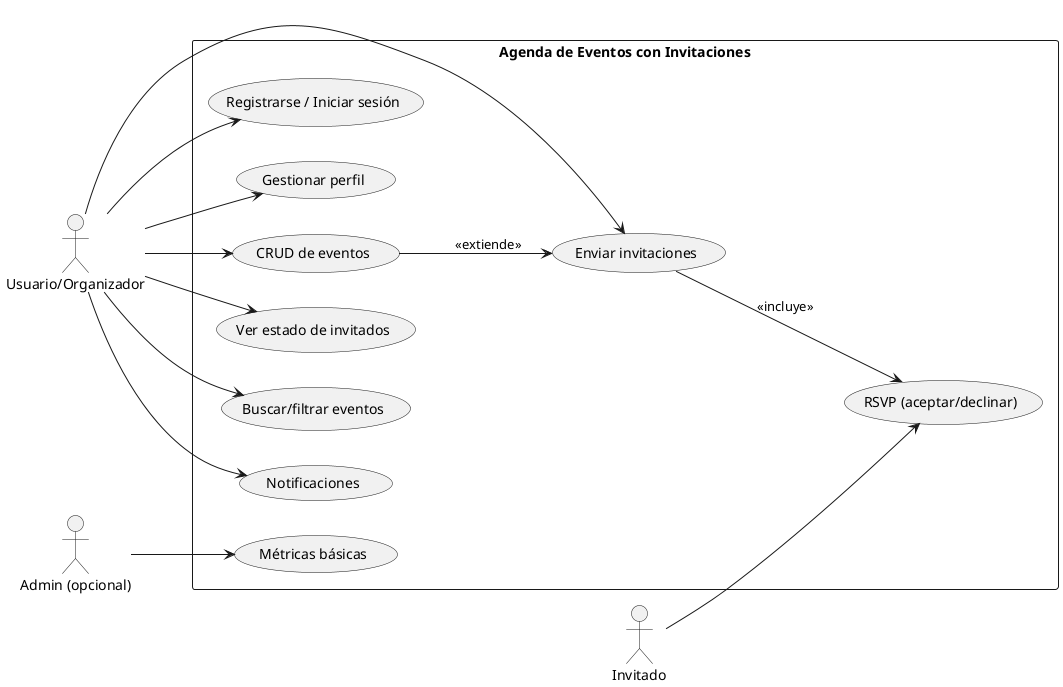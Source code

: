 @startuml
left to right direction
actor "Usuario/Organizador" as Organizador
actor "Invitado" as Invitado
actor "Admin (opcional)" as Admin
rectangle "Agenda de Eventos con Invitaciones" {
  usecase "Registrarse / Iniciar sesión" as UC_Auth
  usecase "Gestionar perfil" as UC_Perfil
  usecase "CRUD de eventos" as UC_Eventos
  usecase "Enviar invitaciones" as UC_Invitar
  usecase "RSVP (aceptar/declinar)" as UC_RSVP
  usecase "Ver estado de invitados" as UC_Estado
  usecase "Buscar/filtrar eventos" as UC_Buscar
  usecase "Notificaciones" as UC_Notif
  usecase "Métricas básicas" as UC_Metricas
}
Organizador --> UC_Auth
Organizador --> UC_Perfil
Organizador --> UC_Eventos
Organizador --> UC_Invitar
Organizador --> UC_Estado
Organizador --> UC_Buscar
Organizador --> UC_Notif
Invitado --> UC_RSVP
Admin --> UC_Metricas
UC_Invitar --> UC_RSVP : <<incluye>>
UC_Eventos --> UC_Invitar : <<extiende>>
@enduml
